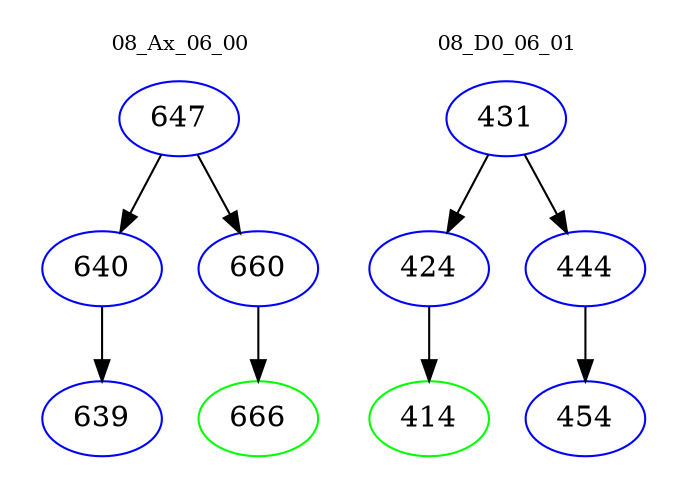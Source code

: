 digraph{
subgraph cluster_0 {
color = white
label = "08_Ax_06_00";
fontsize=10;
T0_647 [label="647", color="blue"]
T0_647 -> T0_640 [color="black"]
T0_640 [label="640", color="blue"]
T0_640 -> T0_639 [color="black"]
T0_639 [label="639", color="blue"]
T0_647 -> T0_660 [color="black"]
T0_660 [label="660", color="blue"]
T0_660 -> T0_666 [color="black"]
T0_666 [label="666", color="green"]
}
subgraph cluster_1 {
color = white
label = "08_D0_06_01";
fontsize=10;
T1_431 [label="431", color="blue"]
T1_431 -> T1_424 [color="black"]
T1_424 [label="424", color="blue"]
T1_424 -> T1_414 [color="black"]
T1_414 [label="414", color="green"]
T1_431 -> T1_444 [color="black"]
T1_444 [label="444", color="blue"]
T1_444 -> T1_454 [color="black"]
T1_454 [label="454", color="blue"]
}
}
